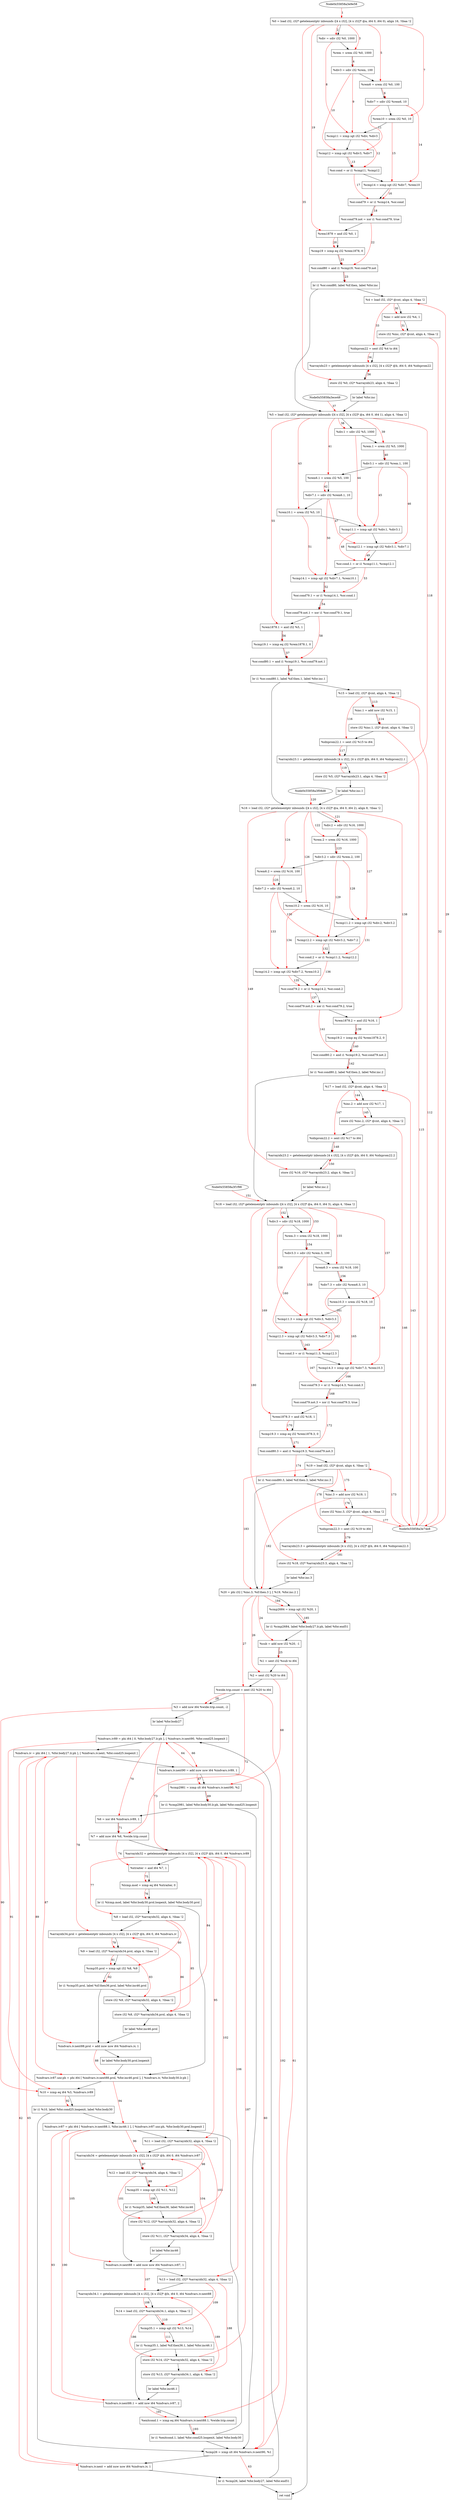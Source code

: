digraph "CDFG for'func' function" {
	Node0x55858a3e9d78[shape=record, label="  %0 = load i32, i32* getelementptr inbounds ([4 x i32], [4 x i32]* @a, i64 0, i64 0), align 16, !tbaa !2"]
	Node0x55858a3eafb0[shape=record, label="  %div = sdiv i32 %0, 1000"]
	Node0x55858a3eb040[shape=record, label="  %rem = srem i32 %0, 1000"]
	Node0x55858a3eb100[shape=record, label="  %div3 = sdiv i32 %rem, 100"]
	Node0x55858a3eb190[shape=record, label="  %rem6 = srem i32 %0, 100"]
	Node0x55858a3eb250[shape=record, label="  %div7 = sdiv i32 %rem6, 10"]
	Node0x55858a3eb2e0[shape=record, label="  %rem10 = srem i32 %0, 10"]
	Node0x55858a3eb370[shape=record, label="  %cmp11 = icmp sgt i32 %div, %div3"]
	Node0x55858a3eb400[shape=record, label="  %cmp12 = icmp sgt i32 %div3, %div7"]
	Node0x55858a3eb490[shape=record, label="  %or.cond = or i1 %cmp11, %cmp12"]
	Node0x55858a3eb520[shape=record, label="  %cmp14 = icmp sgt i32 %div7, %rem10"]
	Node0x55858a3eb5b0[shape=record, label="  %or.cond79 = or i1 %cmp14, %or.cond"]
	Node0x55858a3eb680[shape=record, label="  %or.cond79.not = xor i1 %or.cond79, true"]
	Node0x55858a3eb8f0[shape=record, label="  %rem1878 = and i32 %0, 1"]
	Node0x55858a3eb980[shape=record, label="  %cmp19 = icmp eq i32 %rem1878, 0"]
	Node0x55858a3eba10[shape=record, label="  %or.cond80 = and i1 %cmp19, %or.cond79.not"]
	Node0x55858a370db8[shape=record, label="  br i1 %or.cond80, label %if.then, label %for.inc"]
	Node0x55858a3ebe20[shape=record, label="  %sub = add nsw i32 %20, -1"]
	Node0x55858a3ebce8[shape=record, label="  %1 = sext i32 %sub to i64"]
	Node0x55858a3ebe98[shape=record, label="  %2 = sext i32 %20 to i64"]
	Node0x55858a3ebf28[shape=record, label="  %wide.trip.count = zext i32 %20 to i64"]
	Node0x55858a3ec000[shape=record, label="  %3 = add nsw i64 %wide.trip.count, -2"]
	Node0x55858a3ec138[shape=record, label="  br label %for.body27"]
	Node0x55858a3ebb08[shape=record, label="  %4 = load i32, i32* @cnt, align 4, !tbaa !2"]
	Node0x55858a3ec810[shape=record, label="  %inc = add nsw i32 %4, 1"]
	Node0x55858a3ec880[shape=record, label="  store i32 %inc, i32* @cnt, align 4, !tbaa !2"]
	Node0x55858a3ec8e8[shape=record, label="  %idxprom22 = sext i32 %4 to i64"]
	Node0x55858a3ec978[shape=record, label="  %arrayidx23 = getelementptr inbounds [4 x i32], [4 x i32]* @b, i64 0, i64 %idxprom22"]
	Node0x55858a3ecd20[shape=record, label="  store i32 %0, i32* %arrayidx23, align 4, !tbaa !2"]
	Node0x55858a3ecd88[shape=record, label="  br label %for.inc"]
	Node0x55858a3ebbd8[shape=record, label="  %5 = load i32, i32* getelementptr inbounds ([4 x i32], [4 x i32]* @a, i64 0, i64 1), align 4, !tbaa !2"]
	Node0x55858a3eceb0[shape=record, label="  %div.1 = sdiv i32 %5, 1000"]
	Node0x55858a3ecf20[shape=record, label="  %rem.1 = srem i32 %5, 1000"]
	Node0x55858a3ecfb0[shape=record, label="  %div3.1 = sdiv i32 %rem.1, 100"]
	Node0x55858a3ed040[shape=record, label="  %rem6.1 = srem i32 %5, 100"]
	Node0x55858a3ed0d0[shape=record, label="  %div7.1 = sdiv i32 %rem6.1, 10"]
	Node0x55858a3ed160[shape=record, label="  %rem10.1 = srem i32 %5, 10"]
	Node0x55858a3ed1f0[shape=record, label="  %cmp11.1 = icmp sgt i32 %div.1, %div3.1"]
	Node0x55858a3ed280[shape=record, label="  %cmp12.1 = icmp sgt i32 %div3.1, %div7.1"]
	Node0x55858a3ed310[shape=record, label="  %or.cond.1 = or i1 %cmp11.1, %cmp12.1"]
	Node0x55858a3ed3b0[shape=record, label="  %cmp14.1 = icmp sgt i32 %div7.1, %rem10.1"]
	Node0x55858a3ed440[shape=record, label="  %or.cond79.1 = or i1 %cmp14.1, %or.cond.1"]
	Node0x55858a3ed4e0[shape=record, label="  %or.cond79.not.1 = xor i1 %or.cond79.1, true"]
	Node0x55858a3ed580[shape=record, label="  %rem1878.1 = and i32 %5, 1"]
	Node0x55858a3ed620[shape=record, label="  %cmp19.1 = icmp eq i32 %rem1878.1, 0"]
	Node0x55858a3ed6e0[shape=record, label="  %or.cond80.1 = and i1 %cmp19.1, %or.cond79.not.1"]
	Node0x55858a37c228[shape=record, label="  br i1 %or.cond80.1, label %if.then.1, label %for.inc.1"]
	Node0x55858a3ee2e0[shape=record, label="  %cmp26 = icmp slt i64 %indvars.iv.next90, %1"]
	Node0x55858a3ee400[shape=record, label="  %indvars.iv.next = add nuw nsw i64 %indvars.iv, 1"]
	Node0x55858a37c348[shape=record, label="  br i1 %cmp26, label %for.body27, label %for.end51"]
	Node0x55858a3ee588[shape=record, label="  %indvars.iv89 = phi i64 [ 0, %for.body27.lr.ph ], [ %indvars.iv.next90, %for.cond25.loopexit ]"]
	Node0x55858a3ee658[shape=record, label="  %indvars.iv = phi i64 [ 1, %for.body27.lr.ph ], [ %indvars.iv.next, %for.cond25.loopexit ]"]
	Node0x55858a3ee720[shape=record, label="  %indvars.iv.next90 = add nuw nsw i64 %indvars.iv89, 1"]
	Node0x55858a3eedb0[shape=record, label="  %cmp2981 = icmp slt i64 %indvars.iv.next90, %2"]
	Node0x55858a37c468[shape=record, label="  br i1 %cmp2981, label %for.body30.lr.ph, label %for.cond25.loopexit"]
	Node0x55858a3eee90[shape=record, label="  %6 = xor i64 %indvars.iv89, 1"]
	Node0x55858a3eef00[shape=record, label="  %7 = add nuw i64 %6, %wide.trip.count"]
	Node0x55858a3eef88[shape=record, label="  %arrayidx32 = getelementptr inbounds [4 x i32], [4 x i32]* @b, i64 0, i64 %indvars.iv89"]
	Node0x55858a3ef010[shape=record, label="  %xtraiter = and i64 %7, 1"]
	Node0x55858a3ef080[shape=record, label="  %lcmp.mod = icmp eq i64 %xtraiter, 0"]
	Node0x55858a37c588[shape=record, label="  br i1 %lcmp.mod, label %for.body30.prol.loopexit, label %for.body30.prol"]
	Node0x55858a3ee388[shape=record, label="  %8 = load i32, i32* %arrayidx32, align 4, !tbaa !2"]
	Node0x55858a3ef308[shape=record, label="  %arrayidx34.prol = getelementptr inbounds [4 x i32], [4 x i32]* @b, i64 0, i64 %indvars.iv"]
	Node0x55858a3ec0d8[shape=record, label="  %9 = load i32, i32* %arrayidx34.prol, align 4, !tbaa !2"]
	Node0x55858a3ef3c0[shape=record, label="  %cmp35.prol = icmp sgt i32 %8, %9"]
	Node0x55858a3ef5b8[shape=record, label="  br i1 %cmp35.prol, label %if.then36.prol, label %for.inc46.prol"]
	Node0x55858a3ef630[shape=record, label="  store i32 %9, i32* %arrayidx32, align 4, !tbaa !2"]
	Node0x55858a3ef6e0[shape=record, label="  store i32 %8, i32* %arrayidx34.prol, align 4, !tbaa !2"]
	Node0x55858a3ef448[shape=record, label="  br label %for.inc46.prol"]
	Node0x55858a3ef760[shape=record, label="  %indvars.iv.next88.prol = add nuw nsw i64 %indvars.iv, 1"]
	Node0x55858a3ef528[shape=record, label="  br label %for.body30.prol.loopexit"]
	Node0x55858a3ef838[shape=record, label="  %indvars.iv87.unr.ph = phi i64 [ %indvars.iv.next88.prol, %for.inc46.prol ], [ %indvars.iv, %for.body30.lr.ph ]"]
	Node0x55858a3ef900[shape=record, label="  %10 = icmp eq i64 %3, %indvars.iv89"]
	Node0x55858a3efa08[shape=record, label="  br i1 %10, label %for.cond25.loopexit, label %for.body30"]
	Node0x55858a3efb68[shape=record, label="  %indvars.iv87 = phi i64 [ %indvars.iv.next88.1, %for.inc46.1 ], [ %indvars.iv87.unr.ph, %for.body30.prol.loopexit ]"]
	Node0x55858a3efc18[shape=record, label="  %11 = load i32, i32* %arrayidx32, align 4, !tbaa !2"]
	Node0x55858a3efca8[shape=record, label="  %arrayidx34 = getelementptr inbounds [4 x i32], [4 x i32]* @b, i64 0, i64 %indvars.iv87"]
	Node0x55858a3efd18[shape=record, label="  %12 = load i32, i32* %arrayidx34, align 4, !tbaa !2"]
	Node0x55858a3efd90[shape=record, label="  %cmp35 = icmp sgt i32 %11, %12"]
	Node0x55858a3efff8[shape=record, label="  br i1 %cmp35, label %if.then36, label %for.inc46"]
	Node0x55858a3f0070[shape=record, label="  store i32 %12, i32* %arrayidx32, align 4, !tbaa !2"]
	Node0x55858a3f00f0[shape=record, label="  store i32 %11, i32* %arrayidx34, align 4, !tbaa !2"]
	Node0x55858a3efe88[shape=record, label="  br label %for.inc46"]
	Node0x55858a3f01a0[shape=record, label="  %indvars.iv.next88 = add nuw nsw i64 %indvars.iv87, 1"]
	Node0x55858a3eff68[shape=record, label="  %13 = load i32, i32* %arrayidx32, align 4, !tbaa !2"]
	Node0x55858a3f02b8[shape=record, label="  %arrayidx34.1 = getelementptr inbounds [4 x i32], [4 x i32]* @b, i64 0, i64 %indvars.iv.next88"]
	Node0x55858a3f0328[shape=record, label="  %14 = load i32, i32* %arrayidx34.1, align 4, !tbaa !2"]
	Node0x55858a3f03a0[shape=record, label="  %cmp35.1 = icmp sgt i32 %13, %14"]
	Node0x55858a3f04f8[shape=record, label="  br i1 %cmp35.1, label %if.then36.1, label %for.inc46.1"]
	Node0x55858a3f0540[shape=record, label="  ret void"]
	Node0x55858a3edfc8[shape=record, label="  %15 = load i32, i32* @cnt, align 4, !tbaa !2"]
	Node0x55858a3f05b0[shape=record, label="  %inc.1 = add nsw i32 %15, 1"]
	Node0x55858a3f0640[shape=record, label="  store i32 %inc.1, i32* @cnt, align 4, !tbaa !2"]
	Node0x55858a3ee508[shape=record, label="  %idxprom22.1 = sext i32 %15 to i64"]
	Node0x55858a3f06d8[shape=record, label="  %arrayidx23.1 = getelementptr inbounds [4 x i32], [4 x i32]* @b, i64 0, i64 %idxprom22.1"]
	Node0x55858a3f0790[shape=record, label="  store i32 %5, i32* %arrayidx23.1, align 4, !tbaa !2"]
	Node0x55858a3f07f8[shape=record, label="  br label %for.inc.1"]
	Node0x55858a3ee0a8[shape=record, label="  %16 = load i32, i32* getelementptr inbounds ([4 x i32], [4 x i32]* @a, i64 0, i64 2), align 8, !tbaa !2"]
	Node0x55858a3f0940[shape=record, label="  %div.2 = sdiv i32 %16, 1000"]
	Node0x55858a3f09b0[shape=record, label="  %rem.2 = srem i32 %16, 1000"]
	Node0x55858a3f0a40[shape=record, label="  %div3.2 = sdiv i32 %rem.2, 100"]
	Node0x55858a3f0ad0[shape=record, label="  %rem6.2 = srem i32 %16, 100"]
	Node0x55858a3f0b60[shape=record, label="  %div7.2 = sdiv i32 %rem6.2, 10"]
	Node0x55858a3f0bf0[shape=record, label="  %rem10.2 = srem i32 %16, 10"]
	Node0x55858a3f0c80[shape=record, label="  %cmp11.2 = icmp sgt i32 %div.2, %div3.2"]
	Node0x55858a3f0d10[shape=record, label="  %cmp12.2 = icmp sgt i32 %div3.2, %div7.2"]
	Node0x55858a3f0da0[shape=record, label="  %or.cond.2 = or i1 %cmp11.2, %cmp12.2"]
	Node0x55858a3f0e40[shape=record, label="  %cmp14.2 = icmp sgt i32 %div7.2, %rem10.2"]
	Node0x55858a3f0ed0[shape=record, label="  %or.cond79.2 = or i1 %cmp14.2, %or.cond.2"]
	Node0x55858a3ed750[shape=record, label="  %or.cond79.not.2 = xor i1 %or.cond79.2, true"]
	Node0x55858a3ed7f0[shape=record, label="  %rem1878.2 = and i32 %16, 1"]
	Node0x55858a3ed890[shape=record, label="  %cmp19.2 = icmp eq i32 %rem1878.2, 0"]
	Node0x55858a3ed950[shape=record, label="  %or.cond80.2 = and i1 %cmp19.2, %or.cond79.not.2"]
	Node0x55858a3ef278[shape=record, label="  br i1 %or.cond80.2, label %if.then.2, label %for.inc.2"]
	Node0x55858a3eda28[shape=record, label="  %17 = load i32, i32* @cnt, align 4, !tbaa !2"]
	Node0x55858a3edb80[shape=record, label="  %inc.2 = add nsw i32 %17, 1"]
	Node0x55858a3edc10[shape=record, label="  store i32 %inc.2, i32* @cnt, align 4, !tbaa !2"]
	Node0x55858a3edc78[shape=record, label="  %idxprom22.2 = sext i32 %17 to i64"]
	Node0x55858a3edd38[shape=record, label="  %arrayidx23.2 = getelementptr inbounds [4 x i32], [4 x i32]* @b, i64 0, i64 %idxprom22.2"]
	Node0x55858a3eddf0[shape=record, label="  store i32 %16, i32* %arrayidx23.2, align 4, !tbaa !2"]
	Node0x55858a3ede58[shape=record, label="  br label %for.inc.2"]
	Node0x55858a3edb08[shape=record, label="  %18 = load i32, i32* getelementptr inbounds ([4 x i32], [4 x i32]* @a, i64 0, i64 3), align 4, !tbaa !2"]
	Node0x55858a3f2000[shape=record, label="  %div.3 = sdiv i32 %18, 1000"]
	Node0x55858a3ee790[shape=record, label="  %rem.3 = srem i32 %18, 1000"]
	Node0x55858a3ee820[shape=record, label="  %div3.3 = sdiv i32 %rem.3, 100"]
	Node0x55858a3ee8b0[shape=record, label="  %rem6.3 = srem i32 %18, 100"]
	Node0x55858a3ee940[shape=record, label="  %div7.3 = sdiv i32 %rem6.3, 10"]
	Node0x55858a3ee9d0[shape=record, label="  %rem10.3 = srem i32 %18, 10"]
	Node0x55858a3eea60[shape=record, label="  %cmp11.3 = icmp sgt i32 %div.3, %div3.3"]
	Node0x55858a3eeaf0[shape=record, label="  %cmp12.3 = icmp sgt i32 %div3.3, %div7.3"]
	Node0x55858a3eeb80[shape=record, label="  %or.cond.3 = or i1 %cmp11.3, %cmp12.3"]
	Node0x55858a3eec20[shape=record, label="  %cmp14.3 = icmp sgt i32 %div7.3, %rem10.3"]
	Node0x55858a3eecb0[shape=record, label="  %or.cond79.3 = or i1 %cmp14.3, %or.cond.3"]
	Node0x55858a3f2c90[shape=record, label="  %or.cond79.not.3 = xor i1 %or.cond79.3, true"]
	Node0x55858a3f2d00[shape=record, label="  %rem1878.3 = and i32 %18, 1"]
	Node0x55858a3f2d70[shape=record, label="  %cmp19.3 = icmp eq i32 %rem1878.3, 0"]
	Node0x55858a3f2e10[shape=record, label="  %or.cond80.3 = and i1 %cmp19.3, %or.cond79.not.3"]
	Node0x55858a3f2e68[shape=record, label="  %19 = load i32, i32* @cnt, align 4, !tbaa !2"]
	Node0x55858a3f30b8[shape=record, label="  br i1 %or.cond80.3, label %if.then.3, label %for.inc.3"]
	Node0x55858a3f3130[shape=record, label="  %inc.3 = add nsw i32 %19, 1"]
	Node0x55858a3f31c0[shape=record, label="  store i32 %inc.3, i32* @cnt, align 4, !tbaa !2"]
	Node0x55858a3f2f48[shape=record, label="  %idxprom22.3 = sext i32 %19 to i64"]
	Node0x55858a3f3288[shape=record, label="  %arrayidx23.3 = getelementptr inbounds [4 x i32], [4 x i32]* @b, i64 0, i64 %idxprom22.3"]
	Node0x55858a3f3340[shape=record, label="  store i32 %18, i32* %arrayidx23.3, align 4, !tbaa !2"]
	Node0x55858a3f33a8[shape=record, label="  br label %for.inc.3"]
	Node0x55858a3f33f8[shape=record, label="  %20 = phi i32 [ %inc.3, %if.then.3 ], [ %19, %for.inc.2 ]"]
	Node0x55858a3f34c0[shape=record, label="  %cmp2684 = icmp sgt i32 %20, 1"]
	Node0x55858a3f3598[shape=record, label="  br i1 %cmp2684, label %for.body27.lr.ph, label %for.end51"]
	Node0x55858a3f3610[shape=record, label="  store i32 %14, i32* %arrayidx32, align 4, !tbaa !2"]
	Node0x55858a3f3690[shape=record, label="  store i32 %13, i32* %arrayidx34.1, align 4, !tbaa !2"]
	Node0x55858a3f0468[shape=record, label="  br label %for.inc46.1"]
	Node0x55858a3f3710[shape=record, label="  %indvars.iv.next88.1 = add nsw i64 %indvars.iv87, 2"]
	Node0x55858a3f3780[shape=record, label="  %exitcond.1 = icmp eq i64 %indvars.iv.next88.1, %wide.trip.count"]
	Node0x55858a3f3838[shape=record, label="  br i1 %exitcond.1, label %for.cond25.loopexit, label %for.body30"]
	Node0x55858a3e9d78 -> Node0x55858a3eafb0
	Node0x55858a3eafb0 -> Node0x55858a3eb040
	Node0x55858a3eb040 -> Node0x55858a3eb100
	Node0x55858a3eb100 -> Node0x55858a3eb190
	Node0x55858a3eb190 -> Node0x55858a3eb250
	Node0x55858a3eb250 -> Node0x55858a3eb2e0
	Node0x55858a3eb2e0 -> Node0x55858a3eb370
	Node0x55858a3eb370 -> Node0x55858a3eb400
	Node0x55858a3eb400 -> Node0x55858a3eb490
	Node0x55858a3eb490 -> Node0x55858a3eb520
	Node0x55858a3eb520 -> Node0x55858a3eb5b0
	Node0x55858a3eb5b0 -> Node0x55858a3eb680
	Node0x55858a3eb680 -> Node0x55858a3eb8f0
	Node0x55858a3eb8f0 -> Node0x55858a3eb980
	Node0x55858a3eb980 -> Node0x55858a3eba10
	Node0x55858a3eba10 -> Node0x55858a370db8
	Node0x55858a370db8 -> Node0x55858a3ebb08
	Node0x55858a370db8 -> Node0x55858a3ebbd8
	Node0x55858a3ebe20 -> Node0x55858a3ebce8
	Node0x55858a3ebce8 -> Node0x55858a3ebe98
	Node0x55858a3ebe98 -> Node0x55858a3ebf28
	Node0x55858a3ebf28 -> Node0x55858a3ec000
	Node0x55858a3ec000 -> Node0x55858a3ec138
	Node0x55858a3ec138 -> Node0x55858a3ee588
	Node0x55858a3ebb08 -> Node0x55858a3ec810
	Node0x55858a3ec810 -> Node0x55858a3ec880
	Node0x55858a3ec880 -> Node0x55858a3ec8e8
	Node0x55858a3ec8e8 -> Node0x55858a3ec978
	Node0x55858a3ec978 -> Node0x55858a3ecd20
	Node0x55858a3ecd20 -> Node0x55858a3ecd88
	Node0x55858a3ecd88 -> Node0x55858a3ebbd8
	Node0x55858a3ebbd8 -> Node0x55858a3eceb0
	Node0x55858a3eceb0 -> Node0x55858a3ecf20
	Node0x55858a3ecf20 -> Node0x55858a3ecfb0
	Node0x55858a3ecfb0 -> Node0x55858a3ed040
	Node0x55858a3ed040 -> Node0x55858a3ed0d0
	Node0x55858a3ed0d0 -> Node0x55858a3ed160
	Node0x55858a3ed160 -> Node0x55858a3ed1f0
	Node0x55858a3ed1f0 -> Node0x55858a3ed280
	Node0x55858a3ed280 -> Node0x55858a3ed310
	Node0x55858a3ed310 -> Node0x55858a3ed3b0
	Node0x55858a3ed3b0 -> Node0x55858a3ed440
	Node0x55858a3ed440 -> Node0x55858a3ed4e0
	Node0x55858a3ed4e0 -> Node0x55858a3ed580
	Node0x55858a3ed580 -> Node0x55858a3ed620
	Node0x55858a3ed620 -> Node0x55858a3ed6e0
	Node0x55858a3ed6e0 -> Node0x55858a37c228
	Node0x55858a37c228 -> Node0x55858a3edfc8
	Node0x55858a37c228 -> Node0x55858a3ee0a8
	Node0x55858a3ee2e0 -> Node0x55858a3ee400
	Node0x55858a3ee400 -> Node0x55858a37c348
	Node0x55858a37c348 -> Node0x55858a3ee588
	Node0x55858a37c348 -> Node0x55858a3f0540
	Node0x55858a3ee588 -> Node0x55858a3ee658
	Node0x55858a3ee658 -> Node0x55858a3ee720
	Node0x55858a3ee720 -> Node0x55858a3eedb0
	Node0x55858a3eedb0 -> Node0x55858a37c468
	Node0x55858a37c468 -> Node0x55858a3eee90
	Node0x55858a37c468 -> Node0x55858a3ee2e0
	Node0x55858a3eee90 -> Node0x55858a3eef00
	Node0x55858a3eef00 -> Node0x55858a3eef88
	Node0x55858a3eef88 -> Node0x55858a3ef010
	Node0x55858a3ef010 -> Node0x55858a3ef080
	Node0x55858a3ef080 -> Node0x55858a37c588
	Node0x55858a37c588 -> Node0x55858a3ef838
	Node0x55858a37c588 -> Node0x55858a3ee388
	Node0x55858a3ee388 -> Node0x55858a3ef308
	Node0x55858a3ef308 -> Node0x55858a3ec0d8
	Node0x55858a3ec0d8 -> Node0x55858a3ef3c0
	Node0x55858a3ef3c0 -> Node0x55858a3ef5b8
	Node0x55858a3ef5b8 -> Node0x55858a3ef630
	Node0x55858a3ef5b8 -> Node0x55858a3ef760
	Node0x55858a3ef630 -> Node0x55858a3ef6e0
	Node0x55858a3ef6e0 -> Node0x55858a3ef448
	Node0x55858a3ef448 -> Node0x55858a3ef760
	Node0x55858a3ef760 -> Node0x55858a3ef528
	Node0x55858a3ef528 -> Node0x55858a3ef838
	Node0x55858a3ef838 -> Node0x55858a3ef900
	Node0x55858a3ef900 -> Node0x55858a3efa08
	Node0x55858a3efa08 -> Node0x55858a3ee2e0
	Node0x55858a3efa08 -> Node0x55858a3efb68
	Node0x55858a3efb68 -> Node0x55858a3efc18
	Node0x55858a3efc18 -> Node0x55858a3efca8
	Node0x55858a3efca8 -> Node0x55858a3efd18
	Node0x55858a3efd18 -> Node0x55858a3efd90
	Node0x55858a3efd90 -> Node0x55858a3efff8
	Node0x55858a3efff8 -> Node0x55858a3f0070
	Node0x55858a3efff8 -> Node0x55858a3f01a0
	Node0x55858a3f0070 -> Node0x55858a3f00f0
	Node0x55858a3f00f0 -> Node0x55858a3efe88
	Node0x55858a3efe88 -> Node0x55858a3f01a0
	Node0x55858a3f01a0 -> Node0x55858a3eff68
	Node0x55858a3eff68 -> Node0x55858a3f02b8
	Node0x55858a3f02b8 -> Node0x55858a3f0328
	Node0x55858a3f0328 -> Node0x55858a3f03a0
	Node0x55858a3f03a0 -> Node0x55858a3f04f8
	Node0x55858a3f04f8 -> Node0x55858a3f3610
	Node0x55858a3f04f8 -> Node0x55858a3f3710
	Node0x55858a3edfc8 -> Node0x55858a3f05b0
	Node0x55858a3f05b0 -> Node0x55858a3f0640
	Node0x55858a3f0640 -> Node0x55858a3ee508
	Node0x55858a3ee508 -> Node0x55858a3f06d8
	Node0x55858a3f06d8 -> Node0x55858a3f0790
	Node0x55858a3f0790 -> Node0x55858a3f07f8
	Node0x55858a3f07f8 -> Node0x55858a3ee0a8
	Node0x55858a3ee0a8 -> Node0x55858a3f0940
	Node0x55858a3f0940 -> Node0x55858a3f09b0
	Node0x55858a3f09b0 -> Node0x55858a3f0a40
	Node0x55858a3f0a40 -> Node0x55858a3f0ad0
	Node0x55858a3f0ad0 -> Node0x55858a3f0b60
	Node0x55858a3f0b60 -> Node0x55858a3f0bf0
	Node0x55858a3f0bf0 -> Node0x55858a3f0c80
	Node0x55858a3f0c80 -> Node0x55858a3f0d10
	Node0x55858a3f0d10 -> Node0x55858a3f0da0
	Node0x55858a3f0da0 -> Node0x55858a3f0e40
	Node0x55858a3f0e40 -> Node0x55858a3f0ed0
	Node0x55858a3f0ed0 -> Node0x55858a3ed750
	Node0x55858a3ed750 -> Node0x55858a3ed7f0
	Node0x55858a3ed7f0 -> Node0x55858a3ed890
	Node0x55858a3ed890 -> Node0x55858a3ed950
	Node0x55858a3ed950 -> Node0x55858a3ef278
	Node0x55858a3ef278 -> Node0x55858a3eda28
	Node0x55858a3ef278 -> Node0x55858a3edb08
	Node0x55858a3eda28 -> Node0x55858a3edb80
	Node0x55858a3edb80 -> Node0x55858a3edc10
	Node0x55858a3edc10 -> Node0x55858a3edc78
	Node0x55858a3edc78 -> Node0x55858a3edd38
	Node0x55858a3edd38 -> Node0x55858a3eddf0
	Node0x55858a3eddf0 -> Node0x55858a3ede58
	Node0x55858a3ede58 -> Node0x55858a3edb08
	Node0x55858a3edb08 -> Node0x55858a3f2000
	Node0x55858a3f2000 -> Node0x55858a3ee790
	Node0x55858a3ee790 -> Node0x55858a3ee820
	Node0x55858a3ee820 -> Node0x55858a3ee8b0
	Node0x55858a3ee8b0 -> Node0x55858a3ee940
	Node0x55858a3ee940 -> Node0x55858a3ee9d0
	Node0x55858a3ee9d0 -> Node0x55858a3eea60
	Node0x55858a3eea60 -> Node0x55858a3eeaf0
	Node0x55858a3eeaf0 -> Node0x55858a3eeb80
	Node0x55858a3eeb80 -> Node0x55858a3eec20
	Node0x55858a3eec20 -> Node0x55858a3eecb0
	Node0x55858a3eecb0 -> Node0x55858a3f2c90
	Node0x55858a3f2c90 -> Node0x55858a3f2d00
	Node0x55858a3f2d00 -> Node0x55858a3f2d70
	Node0x55858a3f2d70 -> Node0x55858a3f2e10
	Node0x55858a3f2e10 -> Node0x55858a3f2e68
	Node0x55858a3f2e68 -> Node0x55858a3f30b8
	Node0x55858a3f30b8 -> Node0x55858a3f3130
	Node0x55858a3f30b8 -> Node0x55858a3f33f8
	Node0x55858a3f3130 -> Node0x55858a3f31c0
	Node0x55858a3f31c0 -> Node0x55858a3f2f48
	Node0x55858a3f2f48 -> Node0x55858a3f3288
	Node0x55858a3f3288 -> Node0x55858a3f3340
	Node0x55858a3f3340 -> Node0x55858a3f33a8
	Node0x55858a3f33a8 -> Node0x55858a3f33f8
	Node0x55858a3f33f8 -> Node0x55858a3f34c0
	Node0x55858a3f34c0 -> Node0x55858a3f3598
	Node0x55858a3f3598 -> Node0x55858a3ebe20
	Node0x55858a3f3598 -> Node0x55858a3f0540
	Node0x55858a3f3610 -> Node0x55858a3f3690
	Node0x55858a3f3690 -> Node0x55858a3f0468
	Node0x55858a3f0468 -> Node0x55858a3f3710
	Node0x55858a3f3710 -> Node0x55858a3f3780
	Node0x55858a3f3780 -> Node0x55858a3f3838
	Node0x55858a3f3838 -> Node0x55858a3ee2e0
	Node0x55858a3f3838 -> Node0x55858a3efb68
edge [color=red]
	Node0x55858a3e9e58 -> Node0x55858a3e9d78[label="1"]
	Node0x55858a3e9d78 -> Node0x55858a3eafb0[label="2"]
	Node0x55858a3e9d78 -> Node0x55858a3eb040[label="3"]
	Node0x55858a3eb040 -> Node0x55858a3eb100[label="4"]
	Node0x55858a3e9d78 -> Node0x55858a3eb190[label="5"]
	Node0x55858a3eb190 -> Node0x55858a3eb250[label="6"]
	Node0x55858a3e9d78 -> Node0x55858a3eb2e0[label="7"]
	Node0x55858a3eafb0 -> Node0x55858a3eb370[label="8"]
	Node0x55858a3eb100 -> Node0x55858a3eb370[label="9"]
	Node0x55858a3eb100 -> Node0x55858a3eb400[label="10"]
	Node0x55858a3eb250 -> Node0x55858a3eb400[label="11"]
	Node0x55858a3eb370 -> Node0x55858a3eb490[label="12"]
	Node0x55858a3eb400 -> Node0x55858a3eb490[label="13"]
	Node0x55858a3eb250 -> Node0x55858a3eb520[label="14"]
	Node0x55858a3eb2e0 -> Node0x55858a3eb520[label="15"]
	Node0x55858a3eb520 -> Node0x55858a3eb5b0[label="16"]
	Node0x55858a3eb490 -> Node0x55858a3eb5b0[label="17"]
	Node0x55858a3eb5b0 -> Node0x55858a3eb680[label="18"]
	Node0x55858a3e9d78 -> Node0x55858a3eb8f0[label="19"]
	Node0x55858a3eb8f0 -> Node0x55858a3eb980[label="20"]
	Node0x55858a3eb980 -> Node0x55858a3eba10[label="21"]
	Node0x55858a3eb680 -> Node0x55858a3eba10[label="22"]
	Node0x55858a3eba10 -> Node0x55858a370db8[label="23"]
	Node0x55858a3f33f8 -> Node0x55858a3ebe20[label="24"]
	Node0x55858a3ebe20 -> Node0x55858a3ebce8[label="25"]
	Node0x55858a3f33f8 -> Node0x55858a3ebe98[label="26"]
	Node0x55858a3f33f8 -> Node0x55858a3ebf28[label="27"]
	Node0x55858a3ebf28 -> Node0x55858a3ec000[label="28"]
	Node0x55858a3e74e8 -> Node0x55858a3ebb08[label="29"]
	Node0x55858a3ebb08 -> Node0x55858a3ec810[label="30"]
	Node0x55858a3ec810 -> Node0x55858a3ec880[label="31"]
	Node0x55858a3ec880 -> Node0x55858a3e74e8[label="32"]
	Node0x55858a3ebb08 -> Node0x55858a3ec8e8[label="33"]
	Node0x55858a3ec8e8 -> Node0x55858a3ec978[label="34"]
	Node0x55858a3e9d78 -> Node0x55858a3ecd20[label="35"]
	Node0x55858a3ecd20 -> Node0x55858a3ec978[label="36"]
	Node0x55858a3ece48 -> Node0x55858a3ebbd8[label="37"]
	Node0x55858a3ebbd8 -> Node0x55858a3eceb0[label="38"]
	Node0x55858a3ebbd8 -> Node0x55858a3ecf20[label="39"]
	Node0x55858a3ecf20 -> Node0x55858a3ecfb0[label="40"]
	Node0x55858a3ebbd8 -> Node0x55858a3ed040[label="41"]
	Node0x55858a3ed040 -> Node0x55858a3ed0d0[label="42"]
	Node0x55858a3ebbd8 -> Node0x55858a3ed160[label="43"]
	Node0x55858a3eceb0 -> Node0x55858a3ed1f0[label="44"]
	Node0x55858a3ecfb0 -> Node0x55858a3ed1f0[label="45"]
	Node0x55858a3ecfb0 -> Node0x55858a3ed280[label="46"]
	Node0x55858a3ed0d0 -> Node0x55858a3ed280[label="47"]
	Node0x55858a3ed1f0 -> Node0x55858a3ed310[label="48"]
	Node0x55858a3ed280 -> Node0x55858a3ed310[label="49"]
	Node0x55858a3ed0d0 -> Node0x55858a3ed3b0[label="50"]
	Node0x55858a3ed160 -> Node0x55858a3ed3b0[label="51"]
	Node0x55858a3ed3b0 -> Node0x55858a3ed440[label="52"]
	Node0x55858a3ed310 -> Node0x55858a3ed440[label="53"]
	Node0x55858a3ed440 -> Node0x55858a3ed4e0[label="54"]
	Node0x55858a3ebbd8 -> Node0x55858a3ed580[label="55"]
	Node0x55858a3ed580 -> Node0x55858a3ed620[label="56"]
	Node0x55858a3ed620 -> Node0x55858a3ed6e0[label="57"]
	Node0x55858a3ed4e0 -> Node0x55858a3ed6e0[label="58"]
	Node0x55858a3ed6e0 -> Node0x55858a37c228[label="59"]
	Node0x55858a3ee720 -> Node0x55858a3ee2e0[label="60"]
	Node0x55858a3ebce8 -> Node0x55858a3ee2e0[label="61"]
	Node0x55858a3ee658 -> Node0x55858a3ee400[label="62"]
	Node0x55858a3ee2e0 -> Node0x55858a37c348[label="63"]
	Node0x55858a3ee720 -> Node0x55858a3ee588[label="64"]
	Node0x55858a3ee400 -> Node0x55858a3ee658[label="65"]
	Node0x55858a3ee588 -> Node0x55858a3ee720[label="66"]
	Node0x55858a3ee720 -> Node0x55858a3eedb0[label="67"]
	Node0x55858a3ebe98 -> Node0x55858a3eedb0[label="68"]
	Node0x55858a3eedb0 -> Node0x55858a37c468[label="69"]
	Node0x55858a3ee588 -> Node0x55858a3eee90[label="70"]
	Node0x55858a3eee90 -> Node0x55858a3eef00[label="71"]
	Node0x55858a3ebf28 -> Node0x55858a3eef00[label="72"]
	Node0x55858a3ee588 -> Node0x55858a3eef88[label="73"]
	Node0x55858a3eef00 -> Node0x55858a3ef010[label="74"]
	Node0x55858a3ef010 -> Node0x55858a3ef080[label="75"]
	Node0x55858a3ef080 -> Node0x55858a37c588[label="76"]
	Node0x55858a3eef88 -> Node0x55858a3ee388[label="77"]
	Node0x55858a3ee658 -> Node0x55858a3ef308[label="78"]
	Node0x55858a3ef308 -> Node0x55858a3ec0d8[label="79"]
	Node0x55858a3ee388 -> Node0x55858a3ef3c0[label="80"]
	Node0x55858a3ec0d8 -> Node0x55858a3ef3c0[label="81"]
	Node0x55858a3ef3c0 -> Node0x55858a3ef5b8[label="82"]
	Node0x55858a3ec0d8 -> Node0x55858a3ef630[label="83"]
	Node0x55858a3ef630 -> Node0x55858a3eef88[label="84"]
	Node0x55858a3ee388 -> Node0x55858a3ef6e0[label="85"]
	Node0x55858a3ef6e0 -> Node0x55858a3ef308[label="86"]
	Node0x55858a3ee658 -> Node0x55858a3ef760[label="87"]
	Node0x55858a3ef760 -> Node0x55858a3ef838[label="88"]
	Node0x55858a3ee658 -> Node0x55858a3ef838[label="89"]
	Node0x55858a3ec000 -> Node0x55858a3ef900[label="90"]
	Node0x55858a3ee588 -> Node0x55858a3ef900[label="91"]
	Node0x55858a3ef900 -> Node0x55858a3efa08[label="92"]
	Node0x55858a3f3710 -> Node0x55858a3efb68[label="93"]
	Node0x55858a3ef838 -> Node0x55858a3efb68[label="94"]
	Node0x55858a3eef88 -> Node0x55858a3efc18[label="95"]
	Node0x55858a3efb68 -> Node0x55858a3efca8[label="96"]
	Node0x55858a3efca8 -> Node0x55858a3efd18[label="97"]
	Node0x55858a3efc18 -> Node0x55858a3efd90[label="98"]
	Node0x55858a3efd18 -> Node0x55858a3efd90[label="99"]
	Node0x55858a3efd90 -> Node0x55858a3efff8[label="100"]
	Node0x55858a3efd18 -> Node0x55858a3f0070[label="101"]
	Node0x55858a3f0070 -> Node0x55858a3eef88[label="102"]
	Node0x55858a3efc18 -> Node0x55858a3f00f0[label="103"]
	Node0x55858a3f00f0 -> Node0x55858a3efca8[label="104"]
	Node0x55858a3efb68 -> Node0x55858a3f01a0[label="105"]
	Node0x55858a3eef88 -> Node0x55858a3eff68[label="106"]
	Node0x55858a3f01a0 -> Node0x55858a3f02b8[label="107"]
	Node0x55858a3f02b8 -> Node0x55858a3f0328[label="108"]
	Node0x55858a3eff68 -> Node0x55858a3f03a0[label="109"]
	Node0x55858a3f0328 -> Node0x55858a3f03a0[label="110"]
	Node0x55858a3f03a0 -> Node0x55858a3f04f8[label="111"]
	Node0x55858a3e74e8 -> Node0x55858a3edfc8[label="112"]
	Node0x55858a3edfc8 -> Node0x55858a3f05b0[label="113"]
	Node0x55858a3f05b0 -> Node0x55858a3f0640[label="114"]
	Node0x55858a3f0640 -> Node0x55858a3e74e8[label="115"]
	Node0x55858a3edfc8 -> Node0x55858a3ee508[label="116"]
	Node0x55858a3ee508 -> Node0x55858a3f06d8[label="117"]
	Node0x55858a3ebbd8 -> Node0x55858a3f0790[label="118"]
	Node0x55858a3f0790 -> Node0x55858a3f06d8[label="119"]
	Node0x55858a3f08d8 -> Node0x55858a3ee0a8[label="120"]
	Node0x55858a3ee0a8 -> Node0x55858a3f0940[label="121"]
	Node0x55858a3ee0a8 -> Node0x55858a3f09b0[label="122"]
	Node0x55858a3f09b0 -> Node0x55858a3f0a40[label="123"]
	Node0x55858a3ee0a8 -> Node0x55858a3f0ad0[label="124"]
	Node0x55858a3f0ad0 -> Node0x55858a3f0b60[label="125"]
	Node0x55858a3ee0a8 -> Node0x55858a3f0bf0[label="126"]
	Node0x55858a3f0940 -> Node0x55858a3f0c80[label="127"]
	Node0x55858a3f0a40 -> Node0x55858a3f0c80[label="128"]
	Node0x55858a3f0a40 -> Node0x55858a3f0d10[label="129"]
	Node0x55858a3f0b60 -> Node0x55858a3f0d10[label="130"]
	Node0x55858a3f0c80 -> Node0x55858a3f0da0[label="131"]
	Node0x55858a3f0d10 -> Node0x55858a3f0da0[label="132"]
	Node0x55858a3f0b60 -> Node0x55858a3f0e40[label="133"]
	Node0x55858a3f0bf0 -> Node0x55858a3f0e40[label="134"]
	Node0x55858a3f0e40 -> Node0x55858a3f0ed0[label="135"]
	Node0x55858a3f0da0 -> Node0x55858a3f0ed0[label="136"]
	Node0x55858a3f0ed0 -> Node0x55858a3ed750[label="137"]
	Node0x55858a3ee0a8 -> Node0x55858a3ed7f0[label="138"]
	Node0x55858a3ed7f0 -> Node0x55858a3ed890[label="139"]
	Node0x55858a3ed890 -> Node0x55858a3ed950[label="140"]
	Node0x55858a3ed750 -> Node0x55858a3ed950[label="141"]
	Node0x55858a3ed950 -> Node0x55858a3ef278[label="142"]
	Node0x55858a3e74e8 -> Node0x55858a3eda28[label="143"]
	Node0x55858a3eda28 -> Node0x55858a3edb80[label="144"]
	Node0x55858a3edb80 -> Node0x55858a3edc10[label="145"]
	Node0x55858a3edc10 -> Node0x55858a3e74e8[label="146"]
	Node0x55858a3eda28 -> Node0x55858a3edc78[label="147"]
	Node0x55858a3edc78 -> Node0x55858a3edd38[label="148"]
	Node0x55858a3ee0a8 -> Node0x55858a3eddf0[label="149"]
	Node0x55858a3eddf0 -> Node0x55858a3edd38[label="150"]
	Node0x55858a3f1f98 -> Node0x55858a3edb08[label="151"]
	Node0x55858a3edb08 -> Node0x55858a3f2000[label="152"]
	Node0x55858a3edb08 -> Node0x55858a3ee790[label="153"]
	Node0x55858a3ee790 -> Node0x55858a3ee820[label="154"]
	Node0x55858a3edb08 -> Node0x55858a3ee8b0[label="155"]
	Node0x55858a3ee8b0 -> Node0x55858a3ee940[label="156"]
	Node0x55858a3edb08 -> Node0x55858a3ee9d0[label="157"]
	Node0x55858a3f2000 -> Node0x55858a3eea60[label="158"]
	Node0x55858a3ee820 -> Node0x55858a3eea60[label="159"]
	Node0x55858a3ee820 -> Node0x55858a3eeaf0[label="160"]
	Node0x55858a3ee940 -> Node0x55858a3eeaf0[label="161"]
	Node0x55858a3eea60 -> Node0x55858a3eeb80[label="162"]
	Node0x55858a3eeaf0 -> Node0x55858a3eeb80[label="163"]
	Node0x55858a3ee940 -> Node0x55858a3eec20[label="164"]
	Node0x55858a3ee9d0 -> Node0x55858a3eec20[label="165"]
	Node0x55858a3eec20 -> Node0x55858a3eecb0[label="166"]
	Node0x55858a3eeb80 -> Node0x55858a3eecb0[label="167"]
	Node0x55858a3eecb0 -> Node0x55858a3f2c90[label="168"]
	Node0x55858a3edb08 -> Node0x55858a3f2d00[label="169"]
	Node0x55858a3f2d00 -> Node0x55858a3f2d70[label="170"]
	Node0x55858a3f2d70 -> Node0x55858a3f2e10[label="171"]
	Node0x55858a3f2c90 -> Node0x55858a3f2e10[label="172"]
	Node0x55858a3e74e8 -> Node0x55858a3f2e68[label="173"]
	Node0x55858a3f2e10 -> Node0x55858a3f30b8[label="174"]
	Node0x55858a3f2e68 -> Node0x55858a3f3130[label="175"]
	Node0x55858a3f3130 -> Node0x55858a3f31c0[label="176"]
	Node0x55858a3f31c0 -> Node0x55858a3e74e8[label="177"]
	Node0x55858a3f2e68 -> Node0x55858a3f2f48[label="178"]
	Node0x55858a3f2f48 -> Node0x55858a3f3288[label="179"]
	Node0x55858a3edb08 -> Node0x55858a3f3340[label="180"]
	Node0x55858a3f3340 -> Node0x55858a3f3288[label="181"]
	Node0x55858a3f3130 -> Node0x55858a3f33f8[label="182"]
	Node0x55858a3f2e68 -> Node0x55858a3f33f8[label="183"]
	Node0x55858a3f33f8 -> Node0x55858a3f34c0[label="184"]
	Node0x55858a3f34c0 -> Node0x55858a3f3598[label="185"]
	Node0x55858a3f0328 -> Node0x55858a3f3610[label="186"]
	Node0x55858a3f3610 -> Node0x55858a3eef88[label="187"]
	Node0x55858a3eff68 -> Node0x55858a3f3690[label="188"]
	Node0x55858a3f3690 -> Node0x55858a3f02b8[label="189"]
	Node0x55858a3efb68 -> Node0x55858a3f3710[label="190"]
	Node0x55858a3f3710 -> Node0x55858a3f3780[label="191"]
	Node0x55858a3ebf28 -> Node0x55858a3f3780[label="192"]
	Node0x55858a3f3780 -> Node0x55858a3f3838[label="193"]
}
